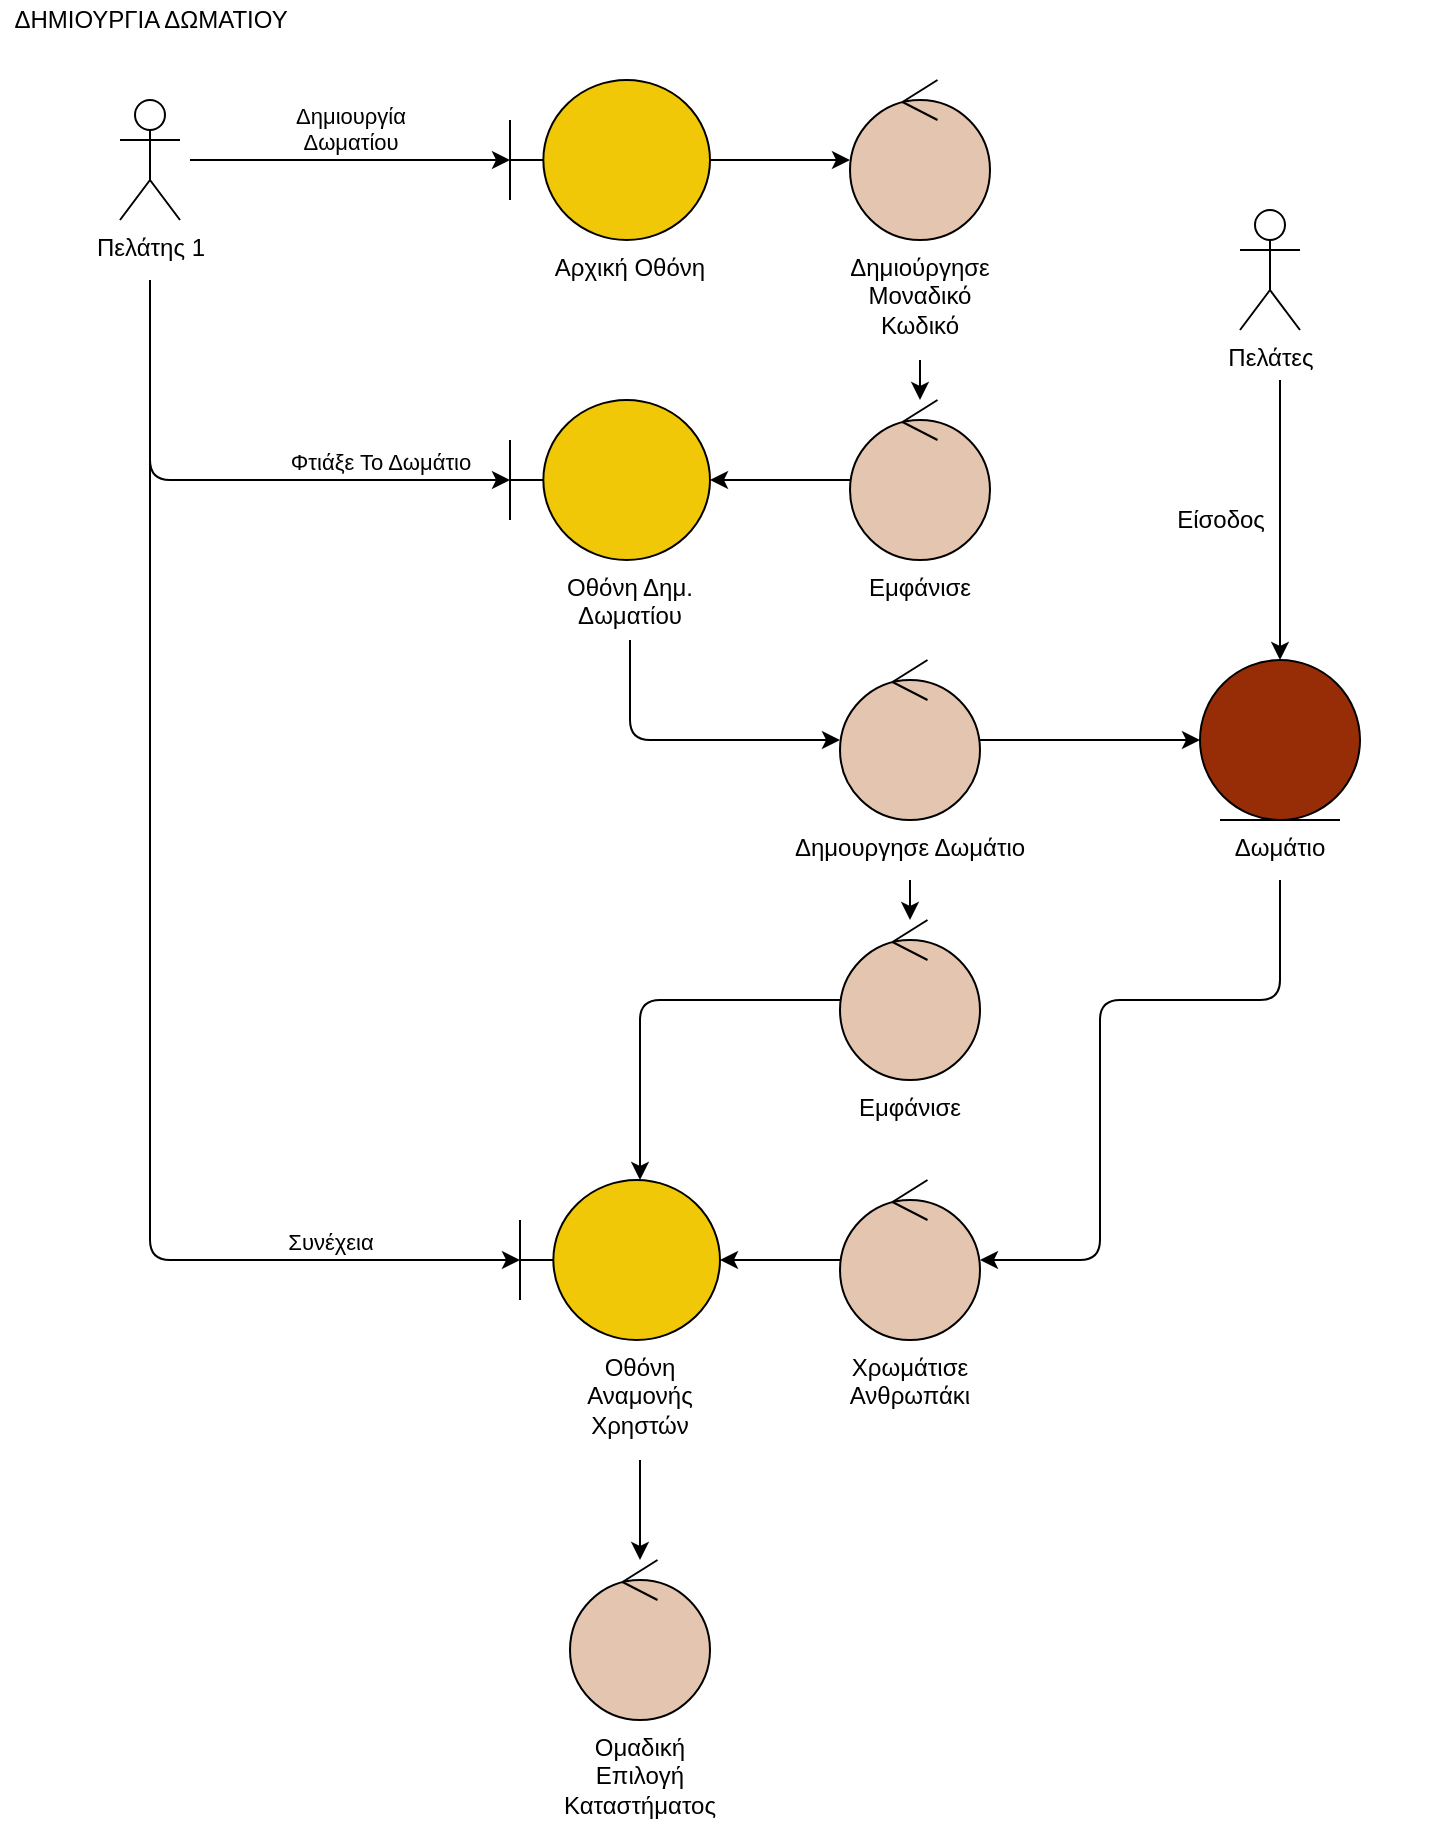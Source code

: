 <mxfile version="18.0.7" type="device"><diagram id="_NEF_zK0TXl3RWh3A6Ux" name="Page-1"><mxGraphModel dx="2595" dy="1505" grid="1" gridSize="10" guides="1" tooltips="1" connect="1" arrows="1" fold="1" page="1" pageScale="1" pageWidth="850" pageHeight="1100" math="0" shadow="0"><root><mxCell id="0"/><mxCell id="1" parent="0"/><mxCell id="nQqOByOvdxTd11euckzm-132" value="ΔΗΜΙΟΥΡΓΙΑ ΔΩΜΑΤΙΟΥ" style="text;html=1;align=center;verticalAlign=middle;resizable=0;points=[];autosize=1;strokeColor=none;fillColor=none;" parent="1" vertex="1"><mxGeometry x="20" y="40" width="150" height="20" as="geometry"/></mxCell><mxCell id="nQqOByOvdxTd11euckzm-133" style="edgeStyle=orthogonalEdgeStyle;rounded=0;orthogonalLoop=1;jettySize=auto;html=1;" parent="1" source="nQqOByOvdxTd11euckzm-134" target="nQqOByOvdxTd11euckzm-137" edge="1"><mxGeometry relative="1" as="geometry"/></mxCell><mxCell id="nQqOByOvdxTd11euckzm-134" value="" style="shape=umlBoundary;whiteSpace=wrap;html=1;fillColor=#F0C808;" parent="1" vertex="1"><mxGeometry x="275" y="80" width="100" height="80" as="geometry"/></mxCell><mxCell id="nQqOByOvdxTd11euckzm-135" value="Πελάτης 1" style="shape=umlActor;verticalLabelPosition=bottom;verticalAlign=top;html=1;" parent="1" vertex="1"><mxGeometry x="80" y="90" width="30" height="60" as="geometry"/></mxCell><mxCell id="nQqOByOvdxTd11euckzm-136" value="Δημιουργία&lt;br&gt;Δωματίου" style="html=1;verticalAlign=bottom;endArrow=classic;rounded=1;labelBackgroundColor=none;endFill=1;" parent="1" target="nQqOByOvdxTd11euckzm-134" edge="1"><mxGeometry width="80" relative="1" as="geometry"><mxPoint x="115" y="120" as="sourcePoint"/><mxPoint x="195" y="119.5" as="targetPoint"/></mxGeometry></mxCell><mxCell id="nQqOByOvdxTd11euckzm-137" value="" style="ellipse;shape=umlControl;whiteSpace=wrap;html=1;fillColor=#E4C5AF;" parent="1" vertex="1"><mxGeometry x="445" y="80" width="70" height="80" as="geometry"/></mxCell><mxCell id="nQqOByOvdxTd11euckzm-138" style="edgeStyle=orthogonalEdgeStyle;rounded=0;orthogonalLoop=1;jettySize=auto;html=1;" parent="1" source="nQqOByOvdxTd11euckzm-139" target="nQqOByOvdxTd11euckzm-141" edge="1"><mxGeometry relative="1" as="geometry"/></mxCell><mxCell id="nQqOByOvdxTd11euckzm-139" value="" style="ellipse;shape=umlControl;whiteSpace=wrap;html=1;fillColor=#E4C5AF;" parent="1" vertex="1"><mxGeometry x="445" y="240" width="70" height="80" as="geometry"/></mxCell><mxCell id="nQqOByOvdxTd11euckzm-140" style="edgeStyle=orthogonalEdgeStyle;rounded=1;orthogonalLoop=1;jettySize=auto;html=1;exitX=0.5;exitY=1;exitDx=0;exitDy=0;" parent="1" source="nQqOByOvdxTd11euckzm-161" target="nQqOByOvdxTd11euckzm-144" edge="1"><mxGeometry relative="1" as="geometry"><mxPoint x="330" y="470" as="targetPoint"/><Array as="points"><mxPoint x="335" y="410"/></Array><mxPoint x="335" y="380" as="sourcePoint"/></mxGeometry></mxCell><mxCell id="nQqOByOvdxTd11euckzm-141" value="" style="shape=umlBoundary;whiteSpace=wrap;html=1;fillColor=#F0C808;" parent="1" vertex="1"><mxGeometry x="275" y="240" width="100" height="80" as="geometry"/></mxCell><mxCell id="nQqOByOvdxTd11euckzm-142" value="Φτιάξε Το Δωμάτιο" style="html=1;verticalAlign=bottom;endArrow=classic;rounded=1;labelBackgroundColor=none;endFill=1;" parent="1" edge="1"><mxGeometry x="0.407" width="80" relative="1" as="geometry"><mxPoint x="95" y="240" as="sourcePoint"/><mxPoint x="275" y="280" as="targetPoint"/><Array as="points"><mxPoint x="95" y="280"/></Array><mxPoint as="offset"/></mxGeometry></mxCell><mxCell id="nQqOByOvdxTd11euckzm-143" style="edgeStyle=orthogonalEdgeStyle;rounded=0;orthogonalLoop=1;jettySize=auto;html=1;endArrow=classic;endFill=1;" parent="1" source="nQqOByOvdxTd11euckzm-144" target="nQqOByOvdxTd11euckzm-174" edge="1"><mxGeometry relative="1" as="geometry"/></mxCell><mxCell id="nQqOByOvdxTd11euckzm-144" value="" style="ellipse;shape=umlControl;whiteSpace=wrap;html=1;fillColor=#E4C5AF;" parent="1" vertex="1"><mxGeometry x="440" y="370" width="70" height="80" as="geometry"/></mxCell><mxCell id="nQqOByOvdxTd11euckzm-145" value="" style="shape=umlBoundary;whiteSpace=wrap;html=1;fillColor=#F0C808;" parent="1" vertex="1"><mxGeometry x="280" y="630.0" width="100" height="80" as="geometry"/></mxCell><mxCell id="nQqOByOvdxTd11euckzm-146" style="edgeStyle=orthogonalEdgeStyle;rounded=1;orthogonalLoop=1;jettySize=auto;html=1;" parent="1" source="nQqOByOvdxTd11euckzm-147" target="nQqOByOvdxTd11euckzm-145" edge="1"><mxGeometry relative="1" as="geometry"><mxPoint x="360" y="550" as="targetPoint"/><Array as="points"><mxPoint x="340" y="540"/></Array></mxGeometry></mxCell><mxCell id="nQqOByOvdxTd11euckzm-147" value="" style="ellipse;shape=umlControl;whiteSpace=wrap;html=1;fillColor=#E4C5AF;" parent="1" vertex="1"><mxGeometry x="440" y="500" width="70" height="80" as="geometry"/></mxCell><mxCell id="nQqOByOvdxTd11euckzm-154" style="edgeStyle=orthogonalEdgeStyle;rounded=0;orthogonalLoop=1;jettySize=auto;html=1;" parent="1" source="nQqOByOvdxTd11euckzm-155" target="nQqOByOvdxTd11euckzm-145" edge="1"><mxGeometry relative="1" as="geometry"/></mxCell><mxCell id="nQqOByOvdxTd11euckzm-155" value="" style="ellipse;shape=umlControl;whiteSpace=wrap;html=1;fillColor=#E4C5AF;" parent="1" vertex="1"><mxGeometry x="440" y="630.0" width="70" height="80" as="geometry"/></mxCell><mxCell id="nQqOByOvdxTd11euckzm-156" value="Συνέχεια" style="html=1;verticalAlign=bottom;endArrow=classic;rounded=1;entryX=0;entryY=0.5;entryDx=0;entryDy=0;entryPerimeter=0;labelBackgroundColor=none;endFill=1;" parent="1" target="nQqOByOvdxTd11euckzm-145" edge="1"><mxGeometry x="0.719" width="80" relative="1" as="geometry"><mxPoint x="95" y="180" as="sourcePoint"/><mxPoint x="195" y="379.5" as="targetPoint"/><Array as="points"><mxPoint x="95" y="670.0"/></Array><mxPoint as="offset"/></mxGeometry></mxCell><mxCell id="nQqOByOvdxTd11euckzm-157" value="&lt;meta charset=&quot;utf-8&quot;&gt;&lt;span style=&quot;color: rgb(0, 0, 0); font-family: helvetica; font-size: 12px; font-style: normal; font-weight: 400; letter-spacing: normal; text-indent: 0px; text-transform: none; word-spacing: 0px; display: inline; float: none;&quot;&gt;Αρχική Οθόνη&lt;/span&gt;" style="text;whiteSpace=wrap;html=1;align=center;labelBackgroundColor=none;" parent="1" vertex="1"><mxGeometry x="280" y="160" width="110" height="30" as="geometry"/></mxCell><mxCell id="nQqOByOvdxTd11euckzm-158" style="edgeStyle=orthogonalEdgeStyle;rounded=1;orthogonalLoop=1;jettySize=auto;html=1;" parent="1" source="nQqOByOvdxTd11euckzm-159" target="nQqOByOvdxTd11euckzm-139" edge="1"><mxGeometry relative="1" as="geometry"/></mxCell><mxCell id="nQqOByOvdxTd11euckzm-159" value="&lt;meta charset=&quot;utf-8&quot;&gt;&lt;span style=&quot;color: rgb(0, 0, 0); font-family: helvetica; font-size: 12px; font-style: normal; font-weight: 400; letter-spacing: normal; text-indent: 0px; text-transform: none; word-spacing: 0px; display: inline; float: none;&quot;&gt;Δημιούργησε&lt;/span&gt;&lt;br style=&quot;color: rgb(0, 0, 0); font-family: helvetica; font-size: 12px; font-style: normal; font-weight: 400; letter-spacing: normal; text-indent: 0px; text-transform: none; word-spacing: 0px;&quot;&gt;&lt;span style=&quot;color: rgb(0, 0, 0); font-family: helvetica; font-size: 12px; font-style: normal; font-weight: 400; letter-spacing: normal; text-indent: 0px; text-transform: none; word-spacing: 0px; display: inline; float: none;&quot;&gt;Μοναδικό&lt;/span&gt;&lt;br style=&quot;color: rgb(0, 0, 0); font-family: helvetica; font-size: 12px; font-style: normal; font-weight: 400; letter-spacing: normal; text-indent: 0px; text-transform: none; word-spacing: 0px;&quot;&gt;&lt;span style=&quot;color: rgb(0, 0, 0); font-family: helvetica; font-size: 12px; font-style: normal; font-weight: 400; letter-spacing: normal; text-indent: 0px; text-transform: none; word-spacing: 0px; display: inline; float: none;&quot;&gt;Κωδικό&lt;/span&gt;" style="text;whiteSpace=wrap;html=1;align=center;labelBackgroundColor=none;" parent="1" vertex="1"><mxGeometry x="430" y="160" width="100" height="60" as="geometry"/></mxCell><mxCell id="nQqOByOvdxTd11euckzm-160" value="&lt;meta charset=&quot;utf-8&quot;&gt;&lt;span style=&quot;color: rgb(0, 0, 0); font-family: helvetica; font-size: 12px; font-style: normal; font-weight: 400; letter-spacing: normal; text-indent: 0px; text-transform: none; word-spacing: 0px; display: inline; float: none;&quot;&gt;Εμφάνισε&lt;/span&gt;" style="text;whiteSpace=wrap;html=1;align=center;labelBackgroundColor=none;" parent="1" vertex="1"><mxGeometry x="440" y="320" width="80" height="30" as="geometry"/></mxCell><mxCell id="nQqOByOvdxTd11euckzm-161" value="&lt;meta charset=&quot;utf-8&quot;&gt;&lt;span style=&quot;color: rgb(0, 0, 0); font-family: helvetica; font-size: 12px; font-style: normal; font-weight: 400; letter-spacing: normal; text-indent: 0px; text-transform: none; word-spacing: 0px; display: inline; float: none;&quot;&gt;Οθόνη Δημ.&lt;/span&gt;&lt;br style=&quot;color: rgb(0, 0, 0); font-family: helvetica; font-size: 12px; font-style: normal; font-weight: 400; letter-spacing: normal; text-indent: 0px; text-transform: none; word-spacing: 0px;&quot;&gt;&lt;span style=&quot;color: rgb(0, 0, 0); font-family: helvetica; font-size: 12px; font-style: normal; font-weight: 400; letter-spacing: normal; text-indent: 0px; text-transform: none; word-spacing: 0px; display: inline; float: none;&quot;&gt;Δωματίου&lt;/span&gt;" style="text;whiteSpace=wrap;html=1;align=center;labelBackgroundColor=none;" parent="1" vertex="1"><mxGeometry x="290" y="320" width="90" height="40" as="geometry"/></mxCell><mxCell id="nQqOByOvdxTd11euckzm-162" style="edgeStyle=orthogonalEdgeStyle;rounded=1;orthogonalLoop=1;jettySize=auto;html=1;" parent="1" source="nQqOByOvdxTd11euckzm-163" target="nQqOByOvdxTd11euckzm-147" edge="1"><mxGeometry relative="1" as="geometry"/></mxCell><mxCell id="nQqOByOvdxTd11euckzm-163" value="&lt;meta charset=&quot;utf-8&quot;&gt;&lt;span style=&quot;color: rgb(0, 0, 0); font-family: helvetica; font-size: 12px; font-style: normal; font-weight: 400; letter-spacing: normal; text-indent: 0px; text-transform: none; word-spacing: 0px; display: inline; float: none;&quot;&gt;Δημουργησε Δωμάτιο&lt;/span&gt;" style="text;whiteSpace=wrap;html=1;align=center;labelBackgroundColor=none;" parent="1" vertex="1"><mxGeometry x="400" y="450" width="150" height="30" as="geometry"/></mxCell><mxCell id="nQqOByOvdxTd11euckzm-164" value="&lt;meta charset=&quot;utf-8&quot;&gt;&lt;span style=&quot;color: rgb(0, 0, 0); font-family: helvetica; font-size: 12px; font-style: normal; font-weight: 400; letter-spacing: normal; text-indent: 0px; text-transform: none; word-spacing: 0px; display: inline; float: none;&quot;&gt;Εμφάνισε&lt;/span&gt;" style="text;whiteSpace=wrap;html=1;align=center;labelBackgroundColor=none;" parent="1" vertex="1"><mxGeometry x="435" y="580" width="80" height="30" as="geometry"/></mxCell><mxCell id="nQqOByOvdxTd11euckzm-165" value="&lt;meta charset=&quot;utf-8&quot;&gt;&lt;span style=&quot;color: rgb(0, 0, 0); font-family: helvetica; font-size: 12px; font-style: normal; font-weight: 400; letter-spacing: normal; text-indent: 0px; text-transform: none; word-spacing: 0px; display: inline; float: none;&quot;&gt;Οθόνη&lt;/span&gt;&lt;br style=&quot;color: rgb(0, 0, 0); font-family: helvetica; font-size: 12px; font-style: normal; font-weight: 400; letter-spacing: normal; text-indent: 0px; text-transform: none; word-spacing: 0px;&quot;&gt;&lt;span style=&quot;color: rgb(0, 0, 0); font-family: helvetica; font-size: 12px; font-style: normal; font-weight: 400; letter-spacing: normal; text-indent: 0px; text-transform: none; word-spacing: 0px; display: inline; float: none;&quot;&gt;Αναμονής&lt;/span&gt;&lt;br style=&quot;color: rgb(0, 0, 0); font-family: helvetica; font-size: 12px; font-style: normal; font-weight: 400; letter-spacing: normal; text-indent: 0px; text-transform: none; word-spacing: 0px;&quot;&gt;&lt;span style=&quot;color: rgb(0, 0, 0); font-family: helvetica; font-size: 12px; font-style: normal; font-weight: 400; letter-spacing: normal; text-indent: 0px; text-transform: none; word-spacing: 0px; display: inline; float: none;&quot;&gt;Χρηστών&lt;/span&gt;" style="text;whiteSpace=wrap;html=1;align=center;labelBackgroundColor=none;" parent="1" vertex="1"><mxGeometry x="300" y="710.0" width="80" height="60" as="geometry"/></mxCell><mxCell id="nQqOByOvdxTd11euckzm-166" value="&lt;meta charset=&quot;utf-8&quot;&gt;&lt;span style=&quot;color: rgb(0, 0, 0); font-family: helvetica; font-size: 12px; font-style: normal; font-weight: 400; letter-spacing: normal; text-indent: 0px; text-transform: none; word-spacing: 0px; display: inline; float: none;&quot;&gt;Χρωμάτισε&lt;/span&gt;&lt;br style=&quot;color: rgb(0, 0, 0); font-family: helvetica; font-size: 12px; font-style: normal; font-weight: 400; letter-spacing: normal; text-indent: 0px; text-transform: none; word-spacing: 0px;&quot;&gt;&lt;span style=&quot;color: rgb(0, 0, 0); font-family: helvetica; font-size: 12px; font-style: normal; font-weight: 400; letter-spacing: normal; text-indent: 0px; text-transform: none; word-spacing: 0px; display: inline; float: none;&quot;&gt;Ανθρωπάκι&lt;/span&gt;" style="text;whiteSpace=wrap;html=1;align=center;labelBackgroundColor=none;" parent="1" vertex="1"><mxGeometry x="430" y="710.0" width="90" height="40" as="geometry"/></mxCell><mxCell id="nQqOByOvdxTd11euckzm-170" style="edgeStyle=orthogonalEdgeStyle;rounded=1;orthogonalLoop=1;jettySize=auto;html=1;" parent="1" source="nQqOByOvdxTd11euckzm-165" target="nQqOByOvdxTd11euckzm-171" edge="1"><mxGeometry relative="1" as="geometry"><mxPoint x="420" y="920.0" as="targetPoint"/><Array as="points"><mxPoint x="340" y="750.0"/><mxPoint x="340" y="750.0"/></Array><mxPoint x="420" y="770.0" as="sourcePoint"/></mxGeometry></mxCell><mxCell id="nQqOByOvdxTd11euckzm-171" value="" style="ellipse;shape=umlControl;whiteSpace=wrap;html=1;fillColor=#E4C5AF;" parent="1" vertex="1"><mxGeometry x="305" y="820.0" width="70" height="80" as="geometry"/></mxCell><mxCell id="nQqOByOvdxTd11euckzm-172" value="&lt;font color=&quot;#000000&quot; face=&quot;helvetica&quot;&gt;Ομαδική&lt;br&gt;Επιλογή&lt;br&gt;Καταστήματος&lt;br&gt;&lt;/font&gt;" style="text;whiteSpace=wrap;html=1;align=center;labelBackgroundColor=none;" parent="1" vertex="1"><mxGeometry x="300" y="900.0" width="80" height="60" as="geometry"/></mxCell><mxCell id="nQqOByOvdxTd11euckzm-174" value="" style="ellipse;shape=umlEntity;whiteSpace=wrap;html=1;hachureGap=4;fillColor=#972D07;" parent="1" vertex="1"><mxGeometry x="620" y="370" width="80" height="80" as="geometry"/></mxCell><mxCell id="nQqOByOvdxTd11euckzm-176" style="edgeStyle=orthogonalEdgeStyle;rounded=1;orthogonalLoop=1;jettySize=auto;html=1;endArrow=classic;endFill=1;" parent="1" source="nQqOByOvdxTd11euckzm-175" target="nQqOByOvdxTd11euckzm-155" edge="1"><mxGeometry relative="1" as="geometry"><Array as="points"><mxPoint x="660" y="540"/><mxPoint x="570" y="540"/><mxPoint x="570" y="670"/></Array></mxGeometry></mxCell><mxCell id="nQqOByOvdxTd11euckzm-175" value="&lt;span style=&quot;color: rgb(0, 0, 0); font-family: helvetica; font-size: 12px; font-style: normal; font-weight: 400; letter-spacing: normal; text-indent: 0px; text-transform: none; word-spacing: 0px; display: inline; float: none;&quot;&gt;Δωμάτιο&lt;/span&gt;" style="text;whiteSpace=wrap;html=1;align=center;labelBackgroundColor=none;" parent="1" vertex="1"><mxGeometry x="585" y="450" width="150" height="30" as="geometry"/></mxCell><mxCell id="-LKdEuY-2r8X3wQkFUwD-5" style="edgeStyle=elbowEdgeStyle;orthogonalLoop=1;jettySize=auto;html=1;entryX=0.5;entryY=0;entryDx=0;entryDy=0;elbow=vertical;rounded=1;" edge="1" parent="1" target="nQqOByOvdxTd11euckzm-174"><mxGeometry relative="1" as="geometry"><mxPoint x="660" y="230" as="sourcePoint"/><Array as="points"><mxPoint x="660" y="240"/><mxPoint x="660" y="260"/></Array></mxGeometry></mxCell><mxCell id="-LKdEuY-2r8X3wQkFUwD-1" value="Πελάτες" style="shape=umlActor;verticalLabelPosition=bottom;verticalAlign=top;html=1;" vertex="1" parent="1"><mxGeometry x="640" y="145" width="30" height="60" as="geometry"/></mxCell><mxCell id="-LKdEuY-2r8X3wQkFUwD-3" value="Είσοδος" style="text;html=1;align=center;verticalAlign=middle;resizable=0;points=[];autosize=1;strokeColor=none;fillColor=none;" vertex="1" parent="1"><mxGeometry x="600" y="290" width="60" height="20" as="geometry"/></mxCell></root></mxGraphModel></diagram></mxfile>